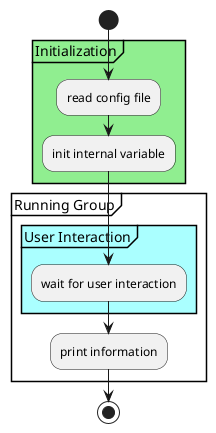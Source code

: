 @startuml
start
partition #lightgreen Initialization {
    :read config file;
    :init internal variable;
}
partition Running Group {
    group #AAFFFF User Interaction
        :wait for user interaction;
    end group 
    :print information;
}
stop
@enduml